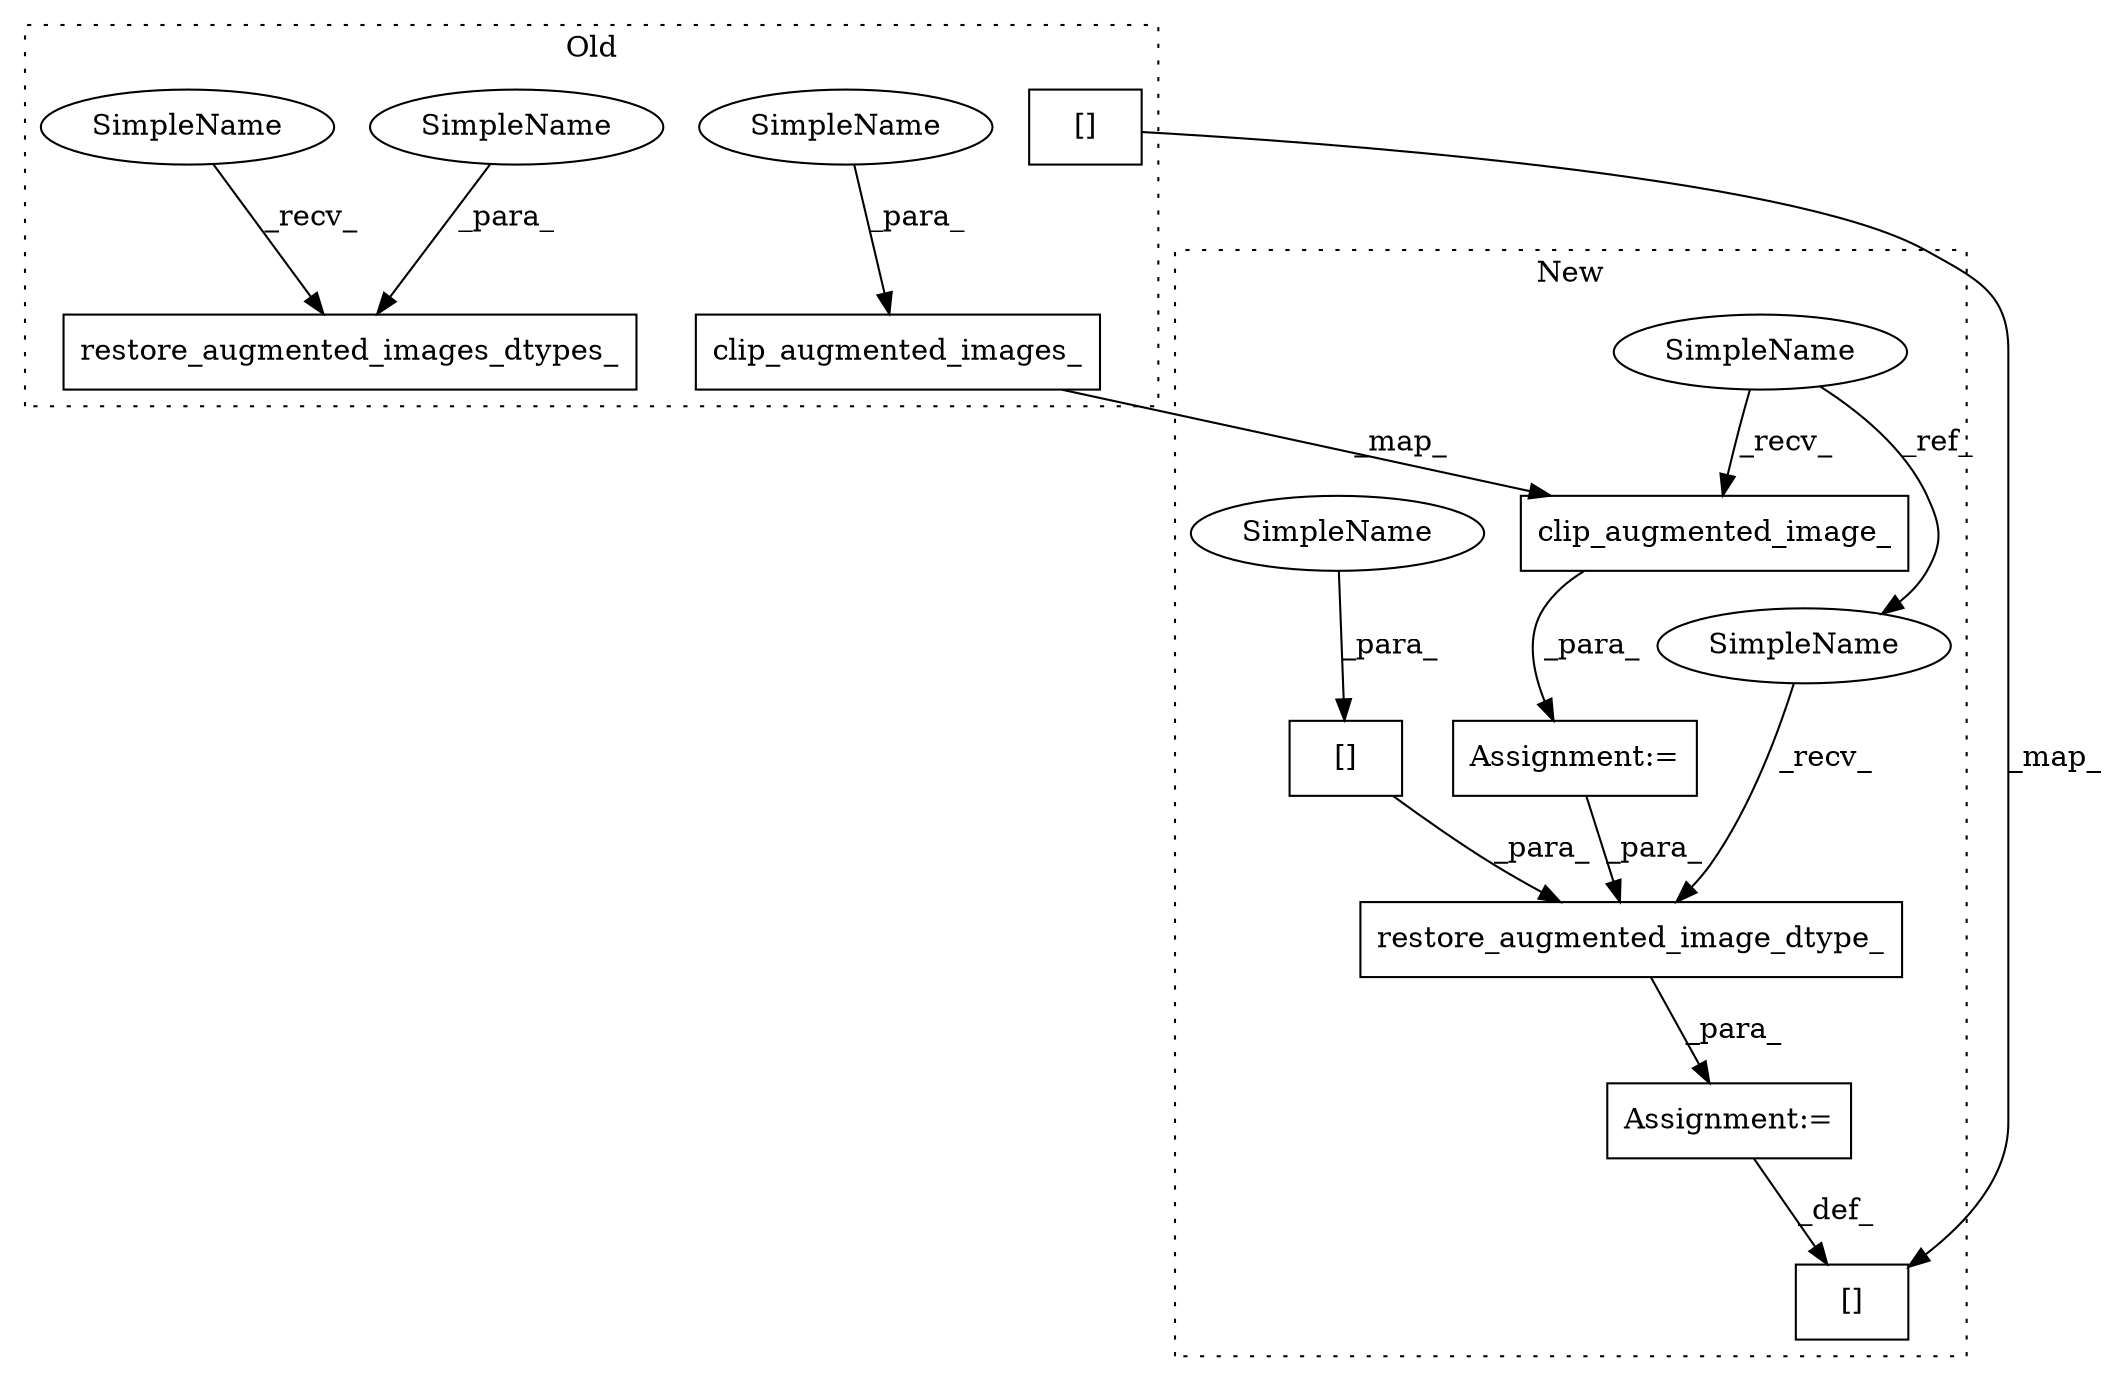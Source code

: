 digraph G {
subgraph cluster0 {
1 [label="restore_augmented_images_dtypes_" a="32" s="6347,6399" l="33,1" shape="box"];
6 [label="clip_augmented_images_" a="32" s="6300,6335" l="23,1" shape="box"];
8 [label="[]" a="2" s="6264,6272" l="7,1" shape="box"];
11 [label="SimpleName" a="42" s="6323" l="6" shape="ellipse"];
12 [label="SimpleName" a="42" s="6380" l="6" shape="ellipse"];
15 [label="SimpleName" a="42" s="6342" l="4" shape="ellipse"];
label = "Old";
style="dotted";
}
subgraph cluster1 {
2 [label="[]" a="2" s="6405,6419" l="13,1" shape="box"];
3 [label="restore_augmented_image_dtype_" a="32" s="6364,6420" l="31,1" shape="box"];
4 [label="SimpleName" a="42" s="5291" l="4" shape="ellipse"];
5 [label="clip_augmented_image_" a="32" s="6303,6340" l="22,1" shape="box"];
7 [label="[]" a="2" s="6429,6437" l="7,1" shape="box"];
9 [label="Assignment:=" a="7" s="6297" l="1" shape="box"];
10 [label="Assignment:=" a="7" s="6358" l="1" shape="box"];
13 [label="SimpleName" a="42" s="6359" l="4" shape="ellipse"];
14 [label="SimpleName" a="42" s="6418" l="1" shape="ellipse"];
label = "New";
style="dotted";
}
2 -> 3 [label="_para_"];
3 -> 10 [label="_para_"];
4 -> 13 [label="_ref_"];
4 -> 5 [label="_recv_"];
5 -> 9 [label="_para_"];
6 -> 5 [label="_map_"];
8 -> 7 [label="_map_"];
9 -> 3 [label="_para_"];
10 -> 7 [label="_def_"];
11 -> 6 [label="_para_"];
12 -> 1 [label="_para_"];
13 -> 3 [label="_recv_"];
14 -> 2 [label="_para_"];
15 -> 1 [label="_recv_"];
}
